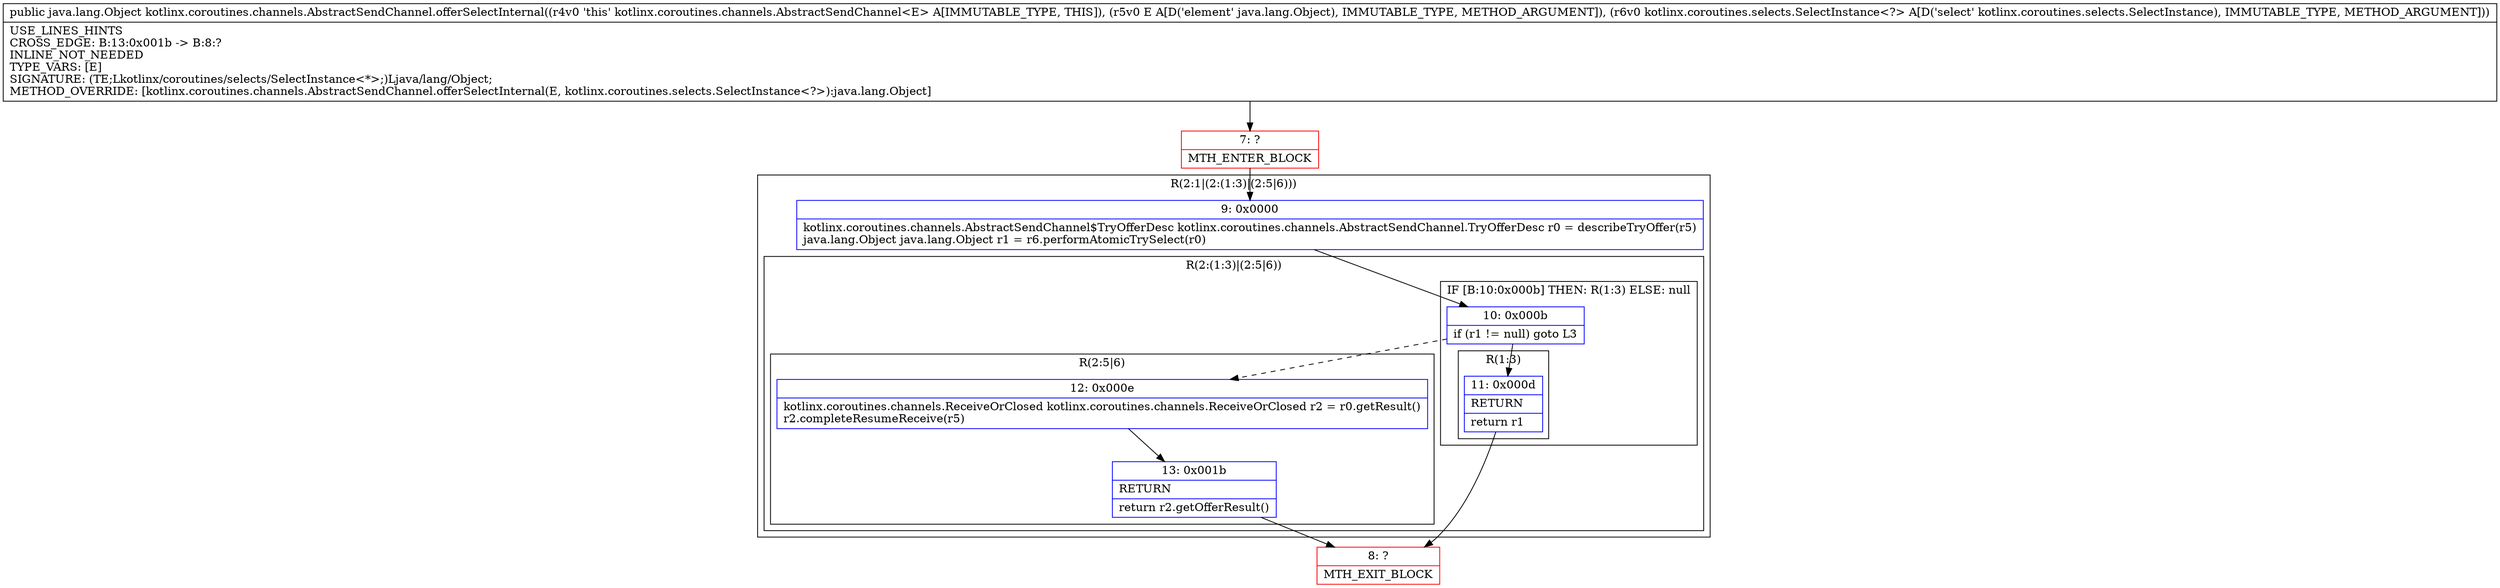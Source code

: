 digraph "CFG forkotlinx.coroutines.channels.AbstractSendChannel.offerSelectInternal(Ljava\/lang\/Object;Lkotlinx\/coroutines\/selects\/SelectInstance;)Ljava\/lang\/Object;" {
subgraph cluster_Region_1118172714 {
label = "R(2:1|(2:(1:3)|(2:5|6)))";
node [shape=record,color=blue];
Node_9 [shape=record,label="{9\:\ 0x0000|kotlinx.coroutines.channels.AbstractSendChannel$TryOfferDesc kotlinx.coroutines.channels.AbstractSendChannel.TryOfferDesc r0 = describeTryOffer(r5)\ljava.lang.Object java.lang.Object r1 = r6.performAtomicTrySelect(r0)\l}"];
subgraph cluster_Region_611680867 {
label = "R(2:(1:3)|(2:5|6))";
node [shape=record,color=blue];
subgraph cluster_IfRegion_1787098946 {
label = "IF [B:10:0x000b] THEN: R(1:3) ELSE: null";
node [shape=record,color=blue];
Node_10 [shape=record,label="{10\:\ 0x000b|if (r1 != null) goto L3\l}"];
subgraph cluster_Region_1694218108 {
label = "R(1:3)";
node [shape=record,color=blue];
Node_11 [shape=record,label="{11\:\ 0x000d|RETURN\l|return r1\l}"];
}
}
subgraph cluster_Region_1142535736 {
label = "R(2:5|6)";
node [shape=record,color=blue];
Node_12 [shape=record,label="{12\:\ 0x000e|kotlinx.coroutines.channels.ReceiveOrClosed kotlinx.coroutines.channels.ReceiveOrClosed r2 = r0.getResult()\lr2.completeResumeReceive(r5)\l}"];
Node_13 [shape=record,label="{13\:\ 0x001b|RETURN\l|return r2.getOfferResult()\l}"];
}
}
}
Node_7 [shape=record,color=red,label="{7\:\ ?|MTH_ENTER_BLOCK\l}"];
Node_8 [shape=record,color=red,label="{8\:\ ?|MTH_EXIT_BLOCK\l}"];
MethodNode[shape=record,label="{public java.lang.Object kotlinx.coroutines.channels.AbstractSendChannel.offerSelectInternal((r4v0 'this' kotlinx.coroutines.channels.AbstractSendChannel\<E\> A[IMMUTABLE_TYPE, THIS]), (r5v0 E A[D('element' java.lang.Object), IMMUTABLE_TYPE, METHOD_ARGUMENT]), (r6v0 kotlinx.coroutines.selects.SelectInstance\<?\> A[D('select' kotlinx.coroutines.selects.SelectInstance), IMMUTABLE_TYPE, METHOD_ARGUMENT]))  | USE_LINES_HINTS\lCROSS_EDGE: B:13:0x001b \-\> B:8:?\lINLINE_NOT_NEEDED\lTYPE_VARS: [E]\lSIGNATURE: (TE;Lkotlinx\/coroutines\/selects\/SelectInstance\<*\>;)Ljava\/lang\/Object;\lMETHOD_OVERRIDE: [kotlinx.coroutines.channels.AbstractSendChannel.offerSelectInternal(E, kotlinx.coroutines.selects.SelectInstance\<?\>):java.lang.Object]\l}"];
MethodNode -> Node_7;Node_9 -> Node_10;
Node_10 -> Node_11;
Node_10 -> Node_12[style=dashed];
Node_11 -> Node_8;
Node_12 -> Node_13;
Node_13 -> Node_8;
Node_7 -> Node_9;
}

